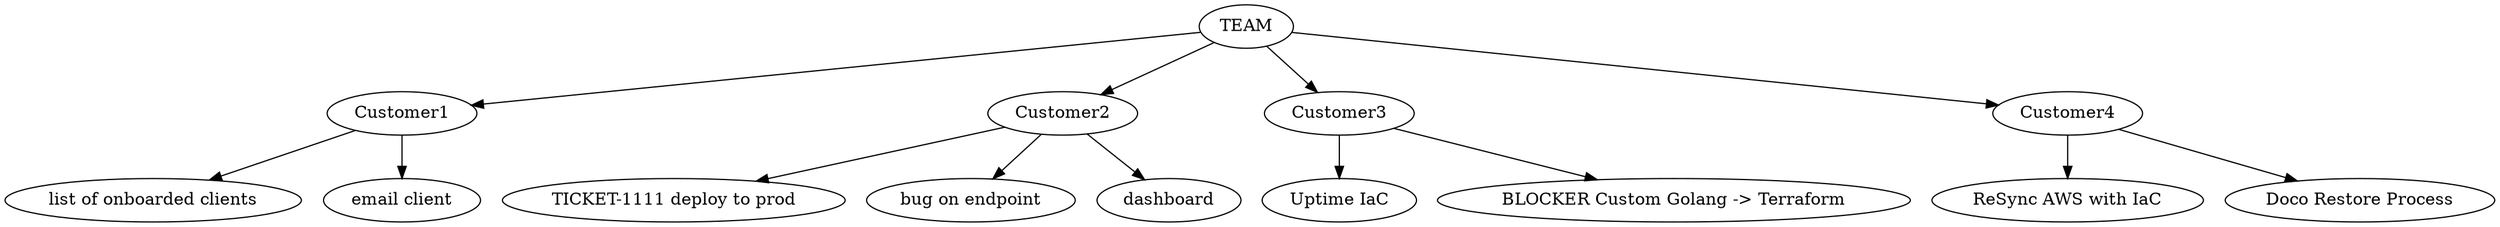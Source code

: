 digraph {    
    // ranked in priority
    TEAM -> Customer1 -> {"list of onboarded clients", "email client"}
    TEAM -> Customer2 -> {"TICKET-1111 deploy to prod", "bug on endpoint", "dashboard"}
    TEAM -> Customer3 -> {"Uptime IaC", "BLOCKER Custom Golang -> Terraform"}
    TEAM -> Customer4 -> {"ReSync AWS with IaC", "Doco Restore Process"}
}